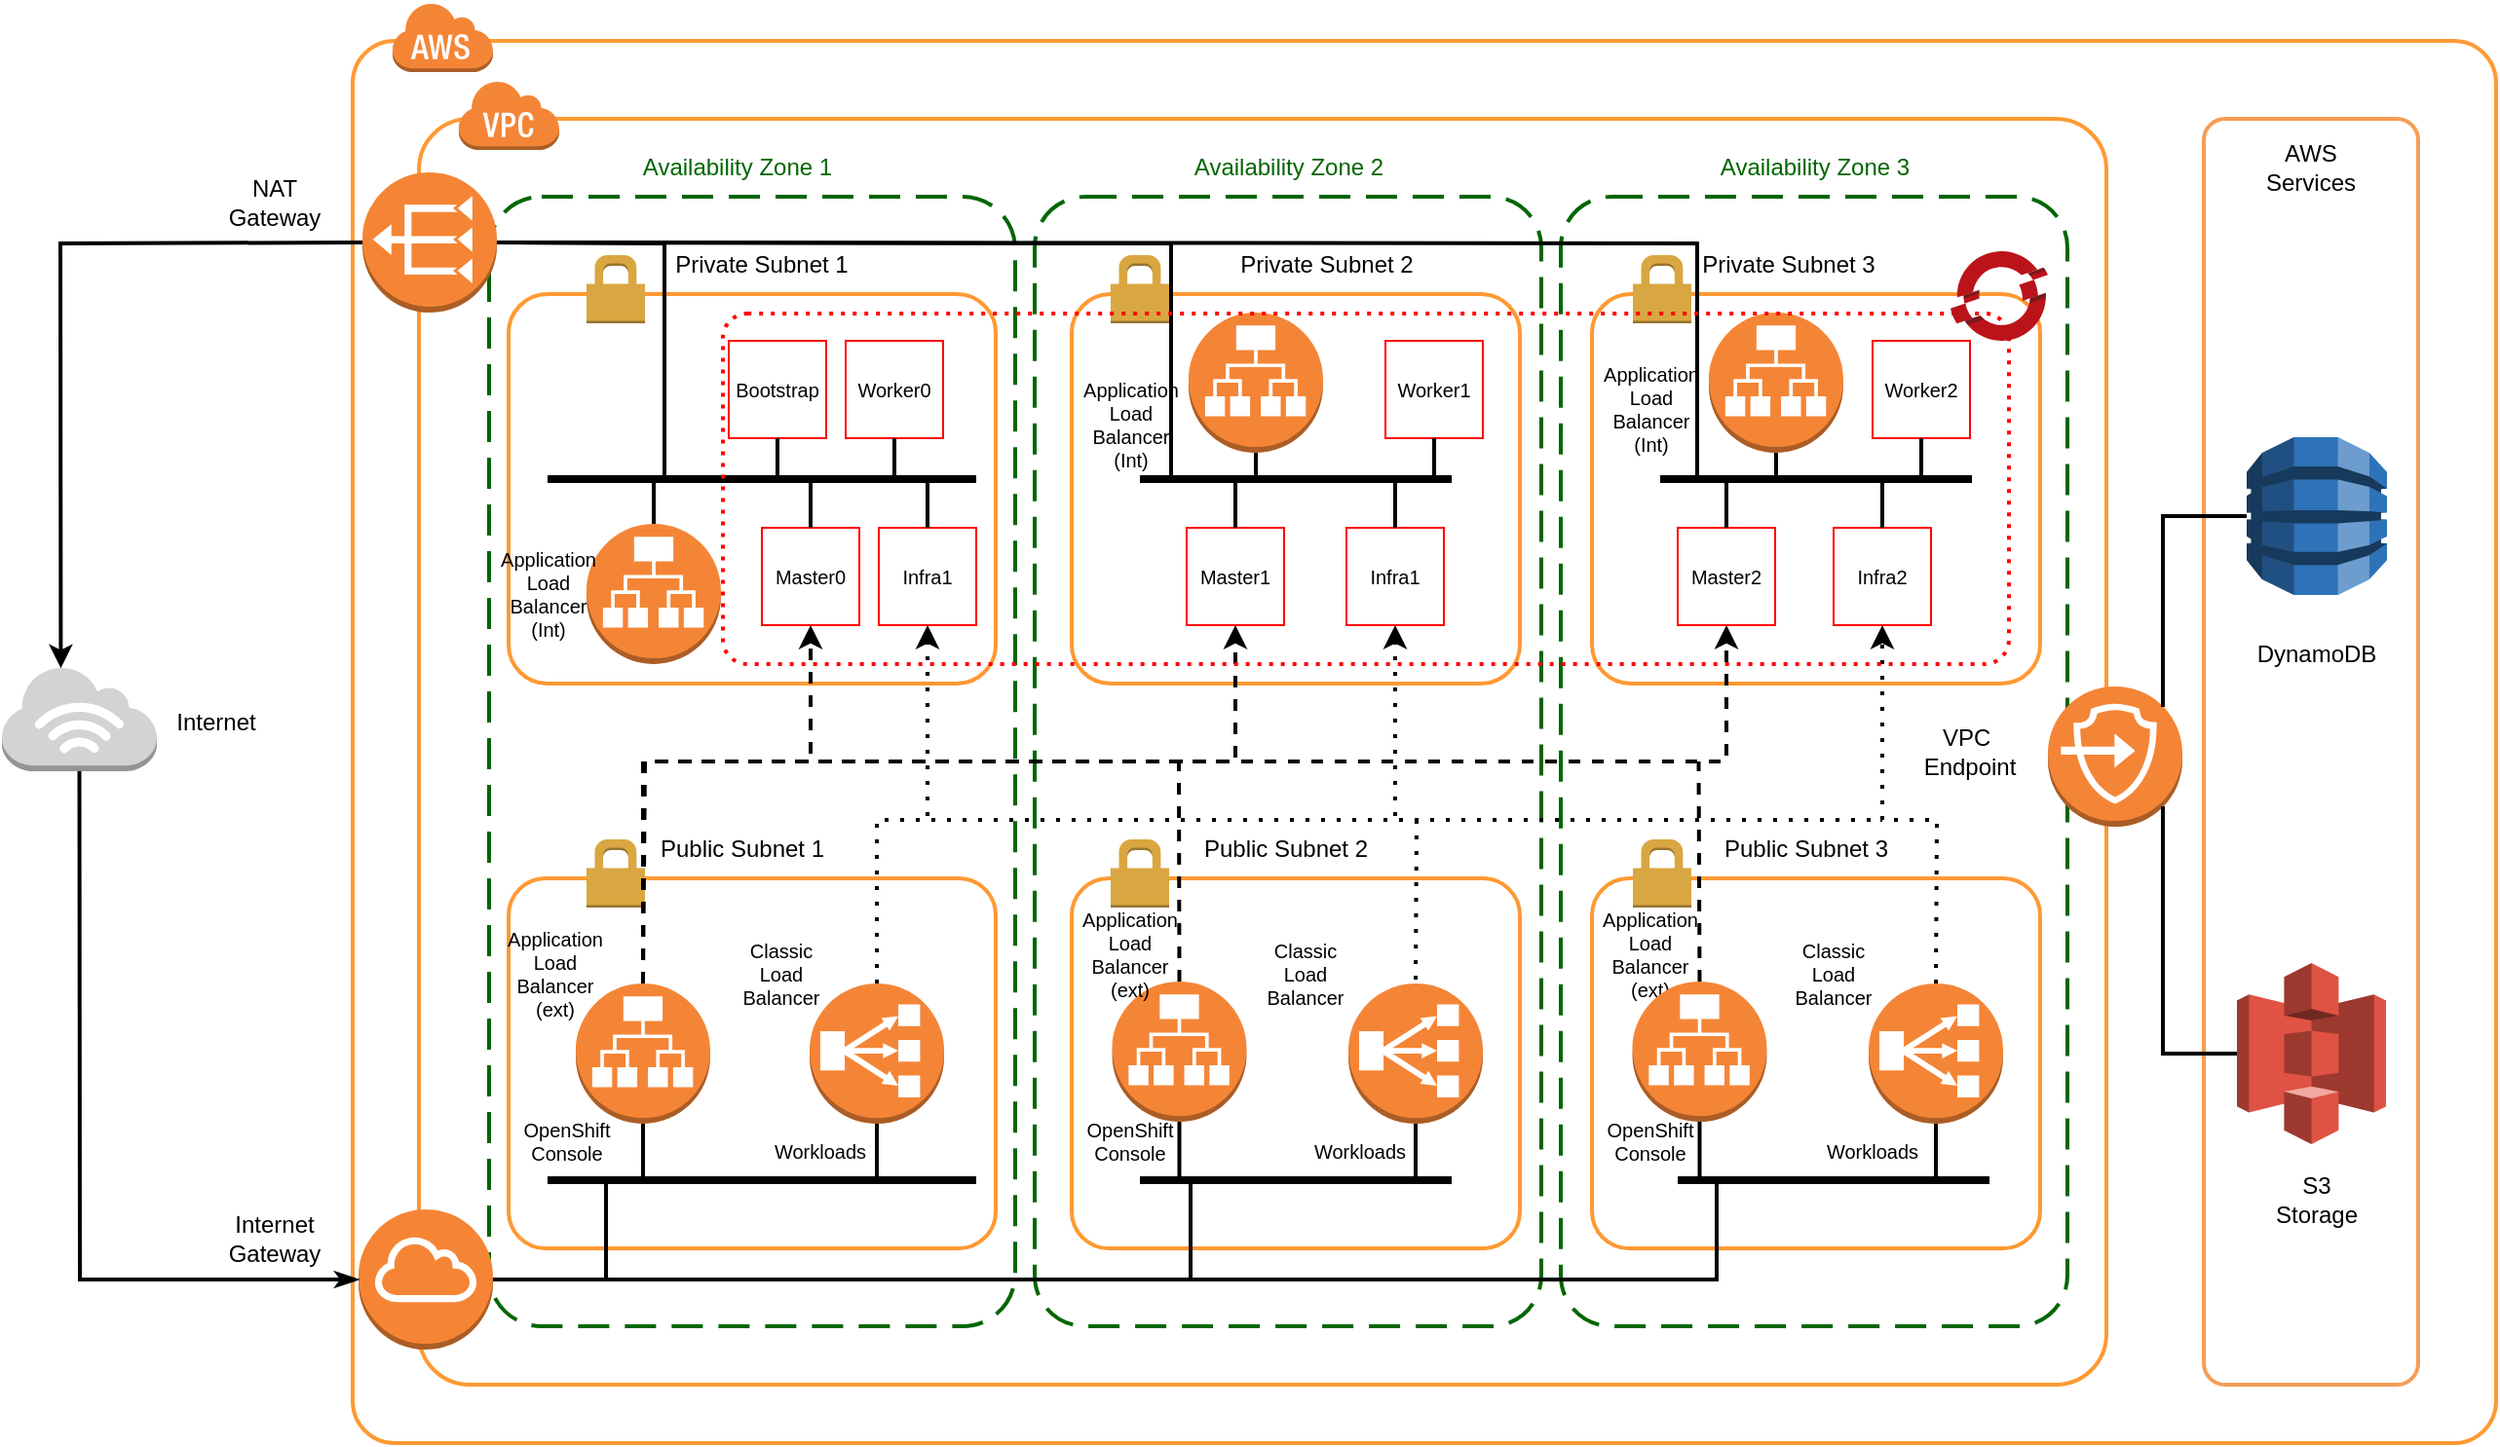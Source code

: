 <mxfile>
    <diagram id="Rc5hr2WGM002AqjLndv9" name="Page-1">
        <mxGraphModel dx="1774" dy="807" grid="1" gridSize="10" guides="1" tooltips="1" connect="1" arrows="1" fold="1" page="1" pageScale="1" pageWidth="827" pageHeight="1169" math="0" shadow="0">
            <root>
                <mxCell id="0"/>
                <object label="Base" id="1">
                    <mxCell style="" parent="0"/>
                </object>
                <mxCell id="4" value="" style="rounded=1;arcSize=3;dashed=0;fillColor=none;gradientColor=none;strokeWidth=2;strokeColor=#FF9933;" parent="1" vertex="1">
                    <mxGeometry x="280" y="210" width="1100" height="720" as="geometry"/>
                </mxCell>
                <mxCell id="5" value="" style="dashed=0;html=1;shape=mxgraph.aws3.cloud;fillColor=#F58536;gradientColor=none;dashed=0;" parent="1" vertex="1">
                    <mxGeometry x="300" y="190" width="52" height="36" as="geometry"/>
                </mxCell>
                <mxCell id="8" value="" style="outlineConnect=0;dashed=0;verticalLabelPosition=bottom;verticalAlign=top;align=center;html=1;shape=mxgraph.aws3.internet_3;fillColor=#D2D3D3;gradientColor=none;" parent="1" vertex="1">
                    <mxGeometry x="100" y="531" width="79.5" height="54" as="geometry"/>
                </mxCell>
                <mxCell id="41" value="" style="rounded=1;arcSize=10;strokeColor=#F59D56;fillColor=none;gradientColor=none;strokeWidth=2;" parent="1" vertex="1">
                    <mxGeometry x="1230" y="250" width="110" height="650" as="geometry"/>
                </mxCell>
                <mxCell id="173" value="AWS&lt;br&gt;Services" style="text;html=1;strokeColor=none;fillColor=none;align=center;verticalAlign=middle;whiteSpace=wrap;rounded=0;dashed=1;dashPattern=1 2;fontSize=12;fontColor=#000000;" vertex="1" parent="1">
                    <mxGeometry x="1255" y="260" width="60" height="30" as="geometry"/>
                </mxCell>
                <mxCell id="174" value="Internet" style="text;html=1;strokeColor=none;fillColor=none;align=center;verticalAlign=middle;whiteSpace=wrap;rounded=0;dashed=1;dashPattern=1 2;fontSize=12;fontColor=#000000;" vertex="1" parent="1">
                    <mxGeometry x="180" y="545" width="60" height="30" as="geometry"/>
                </mxCell>
                <object label="VPC" id="9">
                    <mxCell style="" parent="0"/>
                </object>
                <mxCell id="14" value="" style="rounded=1;arcSize=4;dashed=0;fillColor=none;gradientColor=none;strokeWidth=2;strokeColor=#FF9933;" parent="9" vertex="1">
                    <mxGeometry x="314" y="250" width="866" height="650" as="geometry"/>
                </mxCell>
                <mxCell id="15" value="" style="dashed=0;html=1;shape=mxgraph.aws3.virtual_private_cloud;fillColor=#F58536;gradientColor=none;dashed=0;" parent="9" vertex="1">
                    <mxGeometry x="334" y="230" width="52" height="36" as="geometry"/>
                </mxCell>
                <mxCell id="86" value="AZ" style="" parent="0"/>
                <mxCell id="156" value="" style="rounded=1;arcSize=10;dashed=1;strokeColor=#006600;fillColor=none;gradientColor=none;dashPattern=8 4;strokeWidth=2;" vertex="1" parent="86">
                    <mxGeometry x="350" y="290" width="270" height="580" as="geometry"/>
                </mxCell>
                <mxCell id="157" value="" style="rounded=1;arcSize=10;dashed=1;strokeColor=#006600;fillColor=none;gradientColor=none;dashPattern=8 4;strokeWidth=2;" vertex="1" parent="86">
                    <mxGeometry x="630" y="290" width="260" height="580" as="geometry"/>
                </mxCell>
                <mxCell id="158" value="" style="rounded=1;arcSize=10;dashed=1;strokeColor=#006600;fillColor=none;gradientColor=none;dashPattern=8 4;strokeWidth=2;" vertex="1" parent="86">
                    <mxGeometry x="900" y="290" width="260" height="580" as="geometry"/>
                </mxCell>
                <mxCell id="159" value="Availability Zone 1" style="text;html=1;strokeColor=none;fillColor=none;align=center;verticalAlign=middle;whiteSpace=wrap;rounded=0;dashed=1;dashPattern=1 2;fontColor=#006600;" vertex="1" parent="86">
                    <mxGeometry x="420" y="260" width="115" height="30" as="geometry"/>
                </mxCell>
                <mxCell id="160" value="Availability Zone 2" style="text;html=1;strokeColor=none;fillColor=none;align=center;verticalAlign=middle;whiteSpace=wrap;rounded=0;dashed=1;dashPattern=1 2;fontColor=#006600;" vertex="1" parent="86">
                    <mxGeometry x="702.5" y="260" width="115" height="30" as="geometry"/>
                </mxCell>
                <mxCell id="161" value="Availability Zone 3" style="text;html=1;strokeColor=none;fillColor=none;align=center;verticalAlign=middle;whiteSpace=wrap;rounded=0;dashed=1;dashPattern=1 2;fontColor=#006600;" vertex="1" parent="86">
                    <mxGeometry x="972.5" y="260" width="115" height="30" as="geometry"/>
                </mxCell>
                <object label="Networking" id="16">
                    <mxCell style="" parent="0"/>
                </object>
                <mxCell id="104" value="" style="rounded=1;arcSize=10;dashed=0;fillColor=none;gradientColor=none;strokeWidth=2;strokeColor=#FF9933;" vertex="1" parent="16">
                    <mxGeometry x="649" y="640" width="230" height="190" as="geometry"/>
                </mxCell>
                <mxCell id="105" value="" style="rounded=1;arcSize=10;dashed=0;fillColor=none;gradientColor=none;strokeWidth=2;strokeColor=#FF9933;" vertex="1" parent="16">
                    <mxGeometry x="916" y="640" width="230" height="190" as="geometry"/>
                </mxCell>
                <mxCell id="92" value="" style="rounded=1;arcSize=10;dashed=0;fillColor=none;gradientColor=none;strokeWidth=2;strokeColor=#FF9933;" vertex="1" parent="16">
                    <mxGeometry x="916" y="340" width="230" height="200" as="geometry"/>
                </mxCell>
                <mxCell id="89" value="" style="rounded=1;arcSize=10;dashed=0;fillColor=none;gradientColor=none;strokeWidth=2;strokeColor=#FF9933;" vertex="1" parent="16">
                    <mxGeometry x="649" y="340" width="230" height="200" as="geometry"/>
                </mxCell>
                <mxCell id="17" value="" style="rounded=1;arcSize=10;dashed=0;fillColor=none;gradientColor=none;strokeWidth=2;strokeColor=#FF9933;" parent="16" vertex="1">
                    <mxGeometry x="360" y="340" width="250" height="200" as="geometry"/>
                </mxCell>
                <mxCell id="18" value="" style="dashed=0;html=1;shape=mxgraph.aws3.permissions;fillColor=#D9A741;gradientColor=none;dashed=0;" parent="16" vertex="1">
                    <mxGeometry x="400" y="320" width="30" height="35" as="geometry"/>
                </mxCell>
                <mxCell id="19" value="" style="rounded=1;arcSize=10;dashed=0;fillColor=none;gradientColor=none;strokeWidth=2;strokeColor=#FF9933;" parent="16" vertex="1">
                    <mxGeometry x="360" y="640" width="250" height="190" as="geometry"/>
                </mxCell>
                <mxCell id="20" value="" style="dashed=0;html=1;shape=mxgraph.aws3.permissions;fillColor=#D9A741;gradientColor=none;dashed=0;" parent="16" vertex="1">
                    <mxGeometry x="400" y="620" width="30" height="35" as="geometry"/>
                </mxCell>
                <mxCell id="21" value="Private Subnet 1" style="text;html=1;strokeColor=none;fillColor=none;align=center;verticalAlign=middle;whiteSpace=wrap;rounded=0;" parent="16" vertex="1">
                    <mxGeometry x="440" y="310" width="100" height="30" as="geometry"/>
                </mxCell>
                <mxCell id="22" value="Public Subnet 1" style="text;html=1;strokeColor=none;fillColor=none;align=center;verticalAlign=middle;whiteSpace=wrap;rounded=0;" parent="16" vertex="1">
                    <mxGeometry x="430" y="610" width="100" height="30" as="geometry"/>
                </mxCell>
                <mxCell id="23" value="" style="outlineConnect=0;dashed=0;verticalLabelPosition=bottom;verticalAlign=top;align=center;html=1;shape=mxgraph.aws3.vpc_nat_gateway;fillColor=#F58534;gradientColor=none;flipV=0;flipH=1;" parent="16" vertex="1">
                    <mxGeometry x="285" y="277.5" width="69" height="72" as="geometry"/>
                </mxCell>
                <mxCell id="24" value="" style="outlineConnect=0;dashed=0;verticalLabelPosition=bottom;verticalAlign=top;align=center;html=1;shape=mxgraph.aws3.internet_gateway;fillColor=#F58534;gradientColor=none;" parent="16" vertex="1">
                    <mxGeometry x="283" y="810" width="69" height="72" as="geometry"/>
                </mxCell>
                <mxCell id="25" value="NAT Gateway" style="text;html=1;strokeColor=none;fillColor=none;align=center;verticalAlign=middle;whiteSpace=wrap;rounded=0;" parent="16" vertex="1">
                    <mxGeometry x="210" y="277.5" width="60" height="30" as="geometry"/>
                </mxCell>
                <mxCell id="27" value="" style="line;strokeWidth=4;html=1;perimeter=backbonePerimeter;points=[];outlineConnect=0;" parent="16" vertex="1">
                    <mxGeometry x="380" y="430" width="220" height="10" as="geometry"/>
                </mxCell>
                <mxCell id="28" value="" style="line;strokeWidth=4;html=1;perimeter=backbonePerimeter;points=[];outlineConnect=0;" parent="16" vertex="1">
                    <mxGeometry x="380" y="790" width="220" height="10" as="geometry"/>
                </mxCell>
                <mxCell id="29" value="" style="endArrow=none;html=1;entryX=1;entryY=0.5;entryDx=0;entryDy=0;entryPerimeter=0;exitX=0.38;exitY=0.02;exitDx=0;exitDy=0;exitPerimeter=0;rounded=0;startArrow=classic;startFill=1;strokeWidth=2;" parent="16" source="8" target="23" edge="1">
                    <mxGeometry width="50" height="50" relative="1" as="geometry">
                        <mxPoint x="60" y="460" as="sourcePoint"/>
                        <mxPoint x="110" y="410" as="targetPoint"/>
                        <Array as="points">
                            <mxPoint x="130" y="314"/>
                        </Array>
                    </mxGeometry>
                </mxCell>
                <mxCell id="30" value="" style="endArrow=classicThin;html=1;rounded=0;entryX=0;entryY=0.5;entryDx=0;entryDy=0;entryPerimeter=0;exitX=0.5;exitY=1;exitDx=0;exitDy=0;exitPerimeter=0;endFill=1;strokeWidth=2;" parent="16" source="8" target="24" edge="1">
                    <mxGeometry width="50" height="50" relative="1" as="geometry">
                        <mxPoint x="160" y="740" as="sourcePoint"/>
                        <mxPoint x="210" y="690" as="targetPoint"/>
                        <Array as="points">
                            <mxPoint x="140" y="846"/>
                        </Array>
                    </mxGeometry>
                </mxCell>
                <mxCell id="32" value="" style="outlineConnect=0;dashed=0;verticalLabelPosition=bottom;verticalAlign=top;align=center;html=1;shape=mxgraph.aws3.endpoints;fillColor=#F58536;gradientColor=none;" parent="16" vertex="1">
                    <mxGeometry x="1150" y="541.5" width="69" height="72" as="geometry"/>
                </mxCell>
                <mxCell id="33" value="" style="outlineConnect=0;dashed=0;verticalLabelPosition=bottom;verticalAlign=top;align=center;html=1;shape=mxgraph.aws3.classic_load_balancer;fillColor=#F58536;gradientColor=none;" parent="16" vertex="1">
                    <mxGeometry x="791" y="694" width="69" height="72" as="geometry"/>
                </mxCell>
                <mxCell id="34" value="" style="outlineConnect=0;dashed=0;verticalLabelPosition=bottom;verticalAlign=top;align=center;html=1;shape=mxgraph.aws3.application_load_balancer;fillColor=#F58536;gradientColor=none;" parent="16" vertex="1">
                    <mxGeometry x="394.5" y="694" width="69" height="72" as="geometry"/>
                </mxCell>
                <mxCell id="35" value="" style="outlineConnect=0;dashed=0;verticalLabelPosition=bottom;verticalAlign=top;align=center;html=1;shape=mxgraph.aws3.application_load_balancer;fillColor=#F58536;gradientColor=none;" parent="16" vertex="1">
                    <mxGeometry x="400" y="458" width="69" height="72" as="geometry"/>
                </mxCell>
                <mxCell id="39" value="VPC&amp;nbsp;&lt;br&gt;Endpoint" style="text;html=1;strokeColor=none;fillColor=none;align=center;verticalAlign=middle;whiteSpace=wrap;rounded=0;" parent="16" vertex="1">
                    <mxGeometry x="1080" y="560" width="60" height="30" as="geometry"/>
                </mxCell>
                <mxCell id="45" value="" style="outlineConnect=0;dashed=0;verticalLabelPosition=bottom;verticalAlign=top;align=center;html=1;shape=mxgraph.aws3.s3;fillColor=#E05243;gradientColor=none;strokeColor=#FF9933;" parent="16" vertex="1">
                    <mxGeometry x="1247" y="683.5" width="76.5" height="93" as="geometry"/>
                </mxCell>
                <mxCell id="46" value="S3 Storage" style="text;html=1;strokeColor=none;fillColor=none;align=center;verticalAlign=middle;whiteSpace=wrap;rounded=0;" parent="16" vertex="1">
                    <mxGeometry x="1258" y="790" width="60" height="30" as="geometry"/>
                </mxCell>
                <mxCell id="48" value="" style="outlineConnect=0;dashed=0;verticalLabelPosition=bottom;verticalAlign=top;align=center;html=1;shape=mxgraph.aws3.dynamo_db;fillColor=#2E73B8;gradientColor=none;strokeColor=#FF9933;" parent="16" vertex="1">
                    <mxGeometry x="1252" y="413.5" width="72" height="81" as="geometry"/>
                </mxCell>
                <mxCell id="49" value="DynamoDB" style="text;html=1;strokeColor=none;fillColor=none;align=center;verticalAlign=middle;whiteSpace=wrap;rounded=0;" parent="16" vertex="1">
                    <mxGeometry x="1258" y="510" width="60" height="30" as="geometry"/>
                </mxCell>
                <mxCell id="50" value="" style="endArrow=none;html=1;rounded=0;strokeWidth=2;entryX=0;entryY=0.5;entryDx=0;entryDy=0;entryPerimeter=0;exitX=0.855;exitY=0.145;exitDx=0;exitDy=0;exitPerimeter=0;" parent="16" source="32" target="48" edge="1">
                    <mxGeometry width="50" height="50" relative="1" as="geometry">
                        <mxPoint x="1150" y="580" as="sourcePoint"/>
                        <mxPoint x="1200" y="530" as="targetPoint"/>
                        <Array as="points">
                            <mxPoint x="1209" y="454"/>
                        </Array>
                    </mxGeometry>
                </mxCell>
                <mxCell id="51" value="" style="endArrow=none;html=1;rounded=0;strokeWidth=2;entryX=0.855;entryY=0.855;entryDx=0;entryDy=0;entryPerimeter=0;exitX=0;exitY=0.5;exitDx=0;exitDy=0;exitPerimeter=0;" parent="16" source="45" target="32" edge="1">
                    <mxGeometry width="50" height="50" relative="1" as="geometry">
                        <mxPoint x="1130" y="710" as="sourcePoint"/>
                        <mxPoint x="1180" y="660" as="targetPoint"/>
                        <Array as="points">
                            <mxPoint x="1209" y="730"/>
                        </Array>
                    </mxGeometry>
                </mxCell>
                <mxCell id="64" value="" style="endArrow=none;html=1;rounded=0;fontSize=10;strokeWidth=2;entryX=0.5;entryY=0;entryDx=0;entryDy=0;entryPerimeter=0;" parent="16" source="27" target="35" edge="1">
                    <mxGeometry width="50" height="50" relative="1" as="geometry">
                        <mxPoint x="540" y="520" as="sourcePoint"/>
                        <mxPoint x="590" y="470" as="targetPoint"/>
                    </mxGeometry>
                </mxCell>
                <mxCell id="66" value="" style="endArrow=none;html=1;rounded=0;fontSize=10;strokeWidth=2;entryX=0.5;entryY=1;entryDx=0;entryDy=0;entryPerimeter=0;" parent="16" source="28" target="34" edge="1">
                    <mxGeometry width="50" height="50" relative="1" as="geometry">
                        <mxPoint x="600" y="870" as="sourcePoint"/>
                        <mxPoint x="650" y="820" as="targetPoint"/>
                    </mxGeometry>
                </mxCell>
                <mxCell id="67" value="Classic&lt;br&gt;Load&lt;br&gt;Balancer" style="text;html=1;strokeColor=none;fillColor=none;align=center;verticalAlign=middle;whiteSpace=wrap;rounded=0;fontSize=10;" parent="16" vertex="1">
                    <mxGeometry x="738.75" y="674" width="60" height="30" as="geometry"/>
                </mxCell>
                <mxCell id="68" value="Application&lt;br&gt;Load&lt;br&gt;Balancer&lt;br&gt;(Int)" style="text;html=1;strokeColor=none;fillColor=none;align=center;verticalAlign=middle;whiteSpace=wrap;rounded=0;fontSize=10;" parent="16" vertex="1">
                    <mxGeometry x="370" y="479" width="21" height="30" as="geometry"/>
                </mxCell>
                <mxCell id="69" value="Application&lt;br&gt;Load&lt;br&gt;Balancer&lt;br&gt;(ext)" style="text;html=1;strokeColor=none;fillColor=none;align=center;verticalAlign=middle;whiteSpace=wrap;rounded=0;fontSize=10;" parent="16" vertex="1">
                    <mxGeometry x="354" y="674" width="60" height="30" as="geometry"/>
                </mxCell>
                <mxCell id="70" value="Internet&lt;br style=&quot;font-size: 12px;&quot;&gt;Gateway" style="text;html=1;strokeColor=none;fillColor=none;align=center;verticalAlign=middle;whiteSpace=wrap;rounded=0;fontSize=12;" parent="16" vertex="1">
                    <mxGeometry x="210" y="810" width="60" height="30" as="geometry"/>
                </mxCell>
                <mxCell id="73" value="OpenShift&lt;br&gt;Console" style="text;html=1;strokeColor=none;fillColor=none;align=center;verticalAlign=middle;whiteSpace=wrap;rounded=0;fontSize=10;" parent="16" vertex="1">
                    <mxGeometry x="360" y="760" width="60" height="30" as="geometry"/>
                </mxCell>
                <mxCell id="74" value="Workloads" style="text;html=1;strokeColor=none;fillColor=none;align=center;verticalAlign=middle;whiteSpace=wrap;rounded=0;fontSize=10;" parent="16" vertex="1">
                    <mxGeometry x="767" y="765" width="60" height="30" as="geometry"/>
                </mxCell>
                <mxCell id="87" value="" style="dashed=0;html=1;shape=mxgraph.aws3.permissions;fillColor=#D9A741;gradientColor=none;dashed=0;" vertex="1" parent="16">
                    <mxGeometry x="669" y="320" width="30" height="35" as="geometry"/>
                </mxCell>
                <mxCell id="88" value="Private Subnet 2" style="text;html=1;strokeColor=none;fillColor=none;align=center;verticalAlign=middle;whiteSpace=wrap;rounded=0;" vertex="1" parent="16">
                    <mxGeometry x="730" y="310" width="100" height="30" as="geometry"/>
                </mxCell>
                <mxCell id="90" value="" style="dashed=0;html=1;shape=mxgraph.aws3.permissions;fillColor=#D9A741;gradientColor=none;dashed=0;" vertex="1" parent="16">
                    <mxGeometry x="937" y="320" width="30" height="35" as="geometry"/>
                </mxCell>
                <mxCell id="91" value="Private Subnet 3" style="text;html=1;strokeColor=none;fillColor=none;align=center;verticalAlign=middle;whiteSpace=wrap;rounded=0;" vertex="1" parent="16">
                    <mxGeometry x="967" y="310" width="100" height="30" as="geometry"/>
                </mxCell>
                <mxCell id="102" value="" style="dashed=0;html=1;shape=mxgraph.aws3.permissions;fillColor=#D9A741;gradientColor=none;dashed=0;" vertex="1" parent="16">
                    <mxGeometry x="669" y="620" width="30" height="35" as="geometry"/>
                </mxCell>
                <mxCell id="103" value="Public Subnet 2" style="text;html=1;strokeColor=none;fillColor=none;align=center;verticalAlign=middle;whiteSpace=wrap;rounded=0;" vertex="1" parent="16">
                    <mxGeometry x="709" y="610" width="100" height="30" as="geometry"/>
                </mxCell>
                <mxCell id="106" value="" style="dashed=0;html=1;shape=mxgraph.aws3.permissions;fillColor=#D9A741;gradientColor=none;dashed=0;" vertex="1" parent="16">
                    <mxGeometry x="937" y="620" width="30" height="35" as="geometry"/>
                </mxCell>
                <mxCell id="107" value="Public Subnet 3" style="text;html=1;strokeColor=none;fillColor=none;align=center;verticalAlign=middle;whiteSpace=wrap;rounded=0;" vertex="1" parent="16">
                    <mxGeometry x="976" y="610" width="100" height="30" as="geometry"/>
                </mxCell>
                <mxCell id="108" value="" style="line;strokeWidth=4;html=1;perimeter=backbonePerimeter;points=[];outlineConnect=0;" vertex="1" parent="16">
                    <mxGeometry x="684" y="790" width="160" height="10" as="geometry"/>
                </mxCell>
                <mxCell id="109" value="" style="line;strokeWidth=4;html=1;perimeter=backbonePerimeter;points=[];outlineConnect=0;" vertex="1" parent="16">
                    <mxGeometry x="960" y="790" width="160" height="10" as="geometry"/>
                </mxCell>
                <mxCell id="110" value="" style="line;strokeWidth=4;html=1;perimeter=backbonePerimeter;points=[];outlineConnect=0;" vertex="1" parent="16">
                    <mxGeometry x="684" y="430" width="160" height="10" as="geometry"/>
                </mxCell>
                <mxCell id="111" value="" style="line;strokeWidth=4;html=1;perimeter=backbonePerimeter;points=[];outlineConnect=0;" vertex="1" parent="16">
                    <mxGeometry x="951" y="430" width="160" height="10" as="geometry"/>
                </mxCell>
                <mxCell id="124" value="" style="endArrow=none;html=1;strokeWidth=2;entryX=0.5;entryY=1;entryDx=0;entryDy=0;entryPerimeter=0;" edge="1" parent="16" source="108" target="33">
                    <mxGeometry width="50" height="50" relative="1" as="geometry">
                        <mxPoint x="650" y="890" as="sourcePoint"/>
                        <mxPoint x="700" y="840" as="targetPoint"/>
                    </mxGeometry>
                </mxCell>
                <mxCell id="125" value="" style="endArrow=none;html=1;strokeWidth=2;exitX=1;exitY=0.5;exitDx=0;exitDy=0;exitPerimeter=0;rounded=0;" edge="1" parent="16" source="24" target="28">
                    <mxGeometry width="50" height="50" relative="1" as="geometry">
                        <mxPoint x="380" y="900" as="sourcePoint"/>
                        <mxPoint x="430" y="850" as="targetPoint"/>
                        <Array as="points">
                            <mxPoint x="410" y="846"/>
                        </Array>
                    </mxGeometry>
                </mxCell>
                <mxCell id="126" value="" style="endArrow=none;html=1;rounded=0;strokeWidth=2;exitX=1;exitY=0.5;exitDx=0;exitDy=0;exitPerimeter=0;" edge="1" parent="16" source="24" target="108">
                    <mxGeometry width="50" height="50" relative="1" as="geometry">
                        <mxPoint x="470" y="910" as="sourcePoint"/>
                        <mxPoint x="520" y="860" as="targetPoint"/>
                        <Array as="points">
                            <mxPoint x="710" y="846"/>
                        </Array>
                    </mxGeometry>
                </mxCell>
                <mxCell id="127" value="" style="endArrow=none;html=1;rounded=0;strokeWidth=2;" edge="1" parent="16" source="24" target="109">
                    <mxGeometry width="50" height="50" relative="1" as="geometry">
                        <mxPoint x="810" y="890" as="sourcePoint"/>
                        <mxPoint x="860" y="840" as="targetPoint"/>
                        <Array as="points">
                            <mxPoint x="980" y="846"/>
                        </Array>
                    </mxGeometry>
                </mxCell>
                <mxCell id="128" value="" style="endArrow=none;html=1;rounded=0;strokeWidth=2;exitX=0;exitY=0.5;exitDx=0;exitDy=0;exitPerimeter=0;" edge="1" parent="16" source="23" target="27">
                    <mxGeometry width="50" height="50" relative="1" as="geometry">
                        <mxPoint x="450" y="210" as="sourcePoint"/>
                        <mxPoint x="500" y="160" as="targetPoint"/>
                        <Array as="points">
                            <mxPoint x="440" y="314"/>
                        </Array>
                    </mxGeometry>
                </mxCell>
                <mxCell id="129" value="" style="outlineConnect=0;dashed=0;verticalLabelPosition=bottom;verticalAlign=top;align=center;html=1;shape=mxgraph.aws3.classic_load_balancer;fillColor=#F58536;gradientColor=none;" vertex="1" parent="16">
                    <mxGeometry x="514.5" y="694" width="69" height="72" as="geometry"/>
                </mxCell>
                <mxCell id="130" value="Classic&lt;br&gt;Load&lt;br&gt;Balancer" style="text;html=1;strokeColor=none;fillColor=none;align=center;verticalAlign=middle;whiteSpace=wrap;rounded=0;fontSize=10;" vertex="1" parent="16">
                    <mxGeometry x="470" y="674" width="60" height="30" as="geometry"/>
                </mxCell>
                <mxCell id="131" value="" style="outlineConnect=0;dashed=0;verticalLabelPosition=bottom;verticalAlign=top;align=center;html=1;shape=mxgraph.aws3.application_load_balancer;fillColor=#F58536;gradientColor=none;" vertex="1" parent="16">
                    <mxGeometry x="669.75" y="693" width="69" height="72" as="geometry"/>
                </mxCell>
                <mxCell id="132" value="Application&lt;br&gt;Load&lt;br&gt;Balancer&lt;br&gt;(ext)" style="text;html=1;strokeColor=none;fillColor=none;align=center;verticalAlign=middle;whiteSpace=wrap;rounded=0;fontSize=10;" vertex="1" parent="16">
                    <mxGeometry x="649" y="664" width="60" height="30" as="geometry"/>
                </mxCell>
                <mxCell id="133" value="Application&lt;br&gt;Load&lt;br&gt;Balancer&lt;br&gt;(ext)" style="text;html=1;strokeColor=none;fillColor=none;align=center;verticalAlign=middle;whiteSpace=wrap;rounded=0;fontSize=10;" vertex="1" parent="16">
                    <mxGeometry x="916" y="664" width="60" height="30" as="geometry"/>
                </mxCell>
                <mxCell id="134" value="" style="outlineConnect=0;dashed=0;verticalLabelPosition=bottom;verticalAlign=top;align=center;html=1;shape=mxgraph.aws3.application_load_balancer;fillColor=#F58536;gradientColor=none;" vertex="1" parent="16">
                    <mxGeometry x="936.75" y="693" width="69" height="72" as="geometry"/>
                </mxCell>
                <mxCell id="135" value="Classic&lt;br&gt;Load&lt;br&gt;Balancer" style="text;html=1;strokeColor=none;fillColor=none;align=center;verticalAlign=middle;whiteSpace=wrap;rounded=0;fontSize=10;" vertex="1" parent="16">
                    <mxGeometry x="1010" y="674" width="60" height="30" as="geometry"/>
                </mxCell>
                <mxCell id="136" value="" style="outlineConnect=0;dashed=0;verticalLabelPosition=bottom;verticalAlign=top;align=center;html=1;shape=mxgraph.aws3.classic_load_balancer;fillColor=#F58536;gradientColor=none;" vertex="1" parent="16">
                    <mxGeometry x="1058" y="694" width="69" height="72" as="geometry"/>
                </mxCell>
                <mxCell id="137" value="" style="endArrow=classic;dashed=1;html=1;rounded=0;strokeWidth=2;entryX=0.5;entryY=1;entryDx=0;entryDy=0;exitX=0.5;exitY=0;exitDx=0;exitDy=0;exitPerimeter=0;endFill=1;" edge="1" parent="16" source="34" target="95">
                    <mxGeometry width="50" height="50" relative="1" as="geometry">
                        <mxPoint x="350" y="620" as="sourcePoint"/>
                        <mxPoint x="400" y="570" as="targetPoint"/>
                        <Array as="points">
                            <mxPoint x="429" y="580"/>
                            <mxPoint x="515" y="580"/>
                        </Array>
                    </mxGeometry>
                </mxCell>
                <mxCell id="138" value="" style="endArrow=classic;dashed=1;html=1;rounded=0;strokeWidth=2;entryX=0.5;entryY=1;entryDx=0;entryDy=0;exitX=0.5;exitY=0;exitDx=0;exitDy=0;exitPerimeter=0;endFill=1;" edge="1" parent="16" source="34" target="96">
                    <mxGeometry width="50" height="50" relative="1" as="geometry">
                        <mxPoint x="230" y="620" as="sourcePoint"/>
                        <mxPoint x="280" y="570" as="targetPoint"/>
                        <Array as="points">
                            <mxPoint x="429" y="580"/>
                            <mxPoint x="733" y="580"/>
                        </Array>
                    </mxGeometry>
                </mxCell>
                <mxCell id="139" value="" style="endArrow=classic;dashed=1;html=1;rounded=0;strokeWidth=2;entryX=0.5;entryY=1;entryDx=0;entryDy=0;exitX=0.5;exitY=0;exitDx=0;exitDy=0;exitPerimeter=0;endFill=1;" edge="1" parent="16" source="34" target="100">
                    <mxGeometry width="50" height="50" relative="1" as="geometry">
                        <mxPoint x="439" y="704" as="sourcePoint"/>
                        <mxPoint x="743" y="520" as="targetPoint"/>
                        <Array as="points">
                            <mxPoint x="430" y="580"/>
                            <mxPoint x="985" y="580"/>
                        </Array>
                    </mxGeometry>
                </mxCell>
                <mxCell id="141" value="" style="endArrow=none;dashed=1;html=1;rounded=0;strokeWidth=2;exitX=0.5;exitY=0;exitDx=0;exitDy=0;exitPerimeter=0;" edge="1" parent="16" source="131">
                    <mxGeometry width="50" height="50" relative="1" as="geometry">
                        <mxPoint x="210" y="670" as="sourcePoint"/>
                        <mxPoint x="704" y="580" as="targetPoint"/>
                    </mxGeometry>
                </mxCell>
                <mxCell id="142" value="" style="endArrow=none;dashed=1;html=1;rounded=0;strokeWidth=2;exitX=0.5;exitY=0;exitDx=0;exitDy=0;exitPerimeter=0;" edge="1" parent="16" source="134">
                    <mxGeometry width="50" height="50" relative="1" as="geometry">
                        <mxPoint x="971" y="693" as="sourcePoint"/>
                        <mxPoint x="970.75" y="580" as="targetPoint"/>
                    </mxGeometry>
                </mxCell>
                <mxCell id="143" value="" style="endArrow=classic;dashed=1;html=1;dashPattern=1 3;strokeWidth=2;rounded=0;entryX=0.5;entryY=1;entryDx=0;entryDy=0;exitX=0.5;exitY=0;exitDx=0;exitDy=0;exitPerimeter=0;endFill=1;" edge="1" parent="16" source="129" target="113">
                    <mxGeometry width="50" height="50" relative="1" as="geometry">
                        <mxPoint x="260" y="630" as="sourcePoint"/>
                        <mxPoint x="310" y="580" as="targetPoint"/>
                        <Array as="points">
                            <mxPoint x="549" y="610"/>
                            <mxPoint x="575" y="610"/>
                        </Array>
                    </mxGeometry>
                </mxCell>
                <mxCell id="144" value="" style="endArrow=classic;dashed=1;html=1;dashPattern=1 3;strokeWidth=2;rounded=0;entryX=0.5;entryY=1;entryDx=0;entryDy=0;exitX=0.5;exitY=0;exitDx=0;exitDy=0;exitPerimeter=0;endFill=1;" edge="1" parent="16" source="129" target="98">
                    <mxGeometry width="50" height="50" relative="1" as="geometry">
                        <mxPoint x="210" y="660" as="sourcePoint"/>
                        <mxPoint x="260" y="610" as="targetPoint"/>
                        <Array as="points">
                            <mxPoint x="549" y="610"/>
                            <mxPoint x="815" y="610"/>
                        </Array>
                    </mxGeometry>
                </mxCell>
                <mxCell id="145" value="" style="endArrow=none;dashed=1;html=1;dashPattern=1 3;strokeWidth=2;rounded=0;entryX=0.5;entryY=1;entryDx=0;entryDy=0;exitX=0.5;exitY=0;exitDx=0;exitDy=0;exitPerimeter=0;" edge="1" parent="16" source="129" target="99">
                    <mxGeometry width="50" height="50" relative="1" as="geometry">
                        <mxPoint x="40" y="770" as="sourcePoint"/>
                        <mxPoint x="90" y="720" as="targetPoint"/>
                        <Array as="points">
                            <mxPoint x="549" y="610"/>
                            <mxPoint x="1065" y="610"/>
                        </Array>
                    </mxGeometry>
                </mxCell>
                <mxCell id="146" value="" style="endArrow=none;dashed=1;html=1;dashPattern=1 3;strokeWidth=2;rounded=0;entryX=0.5;entryY=0;entryDx=0;entryDy=0;entryPerimeter=0;" edge="1" parent="16" target="33">
                    <mxGeometry width="50" height="50" relative="1" as="geometry">
                        <mxPoint x="826" y="610" as="sourcePoint"/>
                        <mxPoint x="230" y="660" as="targetPoint"/>
                    </mxGeometry>
                </mxCell>
                <mxCell id="147" value="" style="endArrow=classic;dashed=1;html=1;dashPattern=1 3;strokeWidth=2;rounded=0;entryX=0.5;entryY=1;entryDx=0;entryDy=0;exitX=0.5;exitY=0;exitDx=0;exitDy=0;exitPerimeter=0;endFill=1;" edge="1" parent="16" source="136" target="99">
                    <mxGeometry width="50" height="50" relative="1" as="geometry">
                        <mxPoint x="1070" y="670" as="sourcePoint"/>
                        <mxPoint x="1120" y="620" as="targetPoint"/>
                        <Array as="points">
                            <mxPoint x="1093" y="610"/>
                            <mxPoint x="1065" y="610"/>
                        </Array>
                    </mxGeometry>
                </mxCell>
                <mxCell id="148" value="" style="endArrow=none;html=1;rounded=0;strokeWidth=2;entryX=0.5;entryY=1;entryDx=0;entryDy=0;entryPerimeter=0;" edge="1" parent="16" source="28" target="129">
                    <mxGeometry width="50" height="50" relative="1" as="geometry">
                        <mxPoint x="220" y="770" as="sourcePoint"/>
                        <mxPoint x="270" y="720" as="targetPoint"/>
                    </mxGeometry>
                </mxCell>
                <mxCell id="149" value="" style="endArrow=none;html=1;rounded=0;strokeWidth=2;entryX=0.5;entryY=1;entryDx=0;entryDy=0;entryPerimeter=0;" edge="1" parent="16" source="108" target="131">
                    <mxGeometry width="50" height="50" relative="1" as="geometry">
                        <mxPoint x="610" y="940" as="sourcePoint"/>
                        <mxPoint x="660" y="890" as="targetPoint"/>
                    </mxGeometry>
                </mxCell>
                <mxCell id="150" value="" style="endArrow=none;html=1;rounded=0;strokeWidth=2;entryX=0.5;entryY=1;entryDx=0;entryDy=0;entryPerimeter=0;" edge="1" parent="16" source="109" target="134">
                    <mxGeometry width="50" height="50" relative="1" as="geometry">
                        <mxPoint x="940" y="830" as="sourcePoint"/>
                        <mxPoint x="990" y="780" as="targetPoint"/>
                    </mxGeometry>
                </mxCell>
                <mxCell id="151" value="" style="endArrow=none;html=1;rounded=0;strokeWidth=2;entryX=0.5;entryY=1;entryDx=0;entryDy=0;entryPerimeter=0;" edge="1" parent="16" source="109" target="136">
                    <mxGeometry width="50" height="50" relative="1" as="geometry">
                        <mxPoint x="1020" y="810" as="sourcePoint"/>
                        <mxPoint x="1070" y="760" as="targetPoint"/>
                    </mxGeometry>
                </mxCell>
                <mxCell id="152" value="OpenShift&lt;br&gt;Console" style="text;html=1;strokeColor=none;fillColor=none;align=center;verticalAlign=middle;whiteSpace=wrap;rounded=0;fontSize=10;" vertex="1" parent="16">
                    <mxGeometry x="649" y="760" width="60" height="30" as="geometry"/>
                </mxCell>
                <mxCell id="153" value="OpenShift&lt;br&gt;Console" style="text;html=1;strokeColor=none;fillColor=none;align=center;verticalAlign=middle;whiteSpace=wrap;rounded=0;fontSize=10;" vertex="1" parent="16">
                    <mxGeometry x="916" y="760" width="60" height="30" as="geometry"/>
                </mxCell>
                <mxCell id="154" value="Workloads" style="text;html=1;strokeColor=none;fillColor=none;align=center;verticalAlign=middle;whiteSpace=wrap;rounded=0;fontSize=10;" vertex="1" parent="16">
                    <mxGeometry x="1030" y="765" width="60" height="30" as="geometry"/>
                </mxCell>
                <mxCell id="155" value="Workloads" style="text;html=1;strokeColor=none;fillColor=none;align=center;verticalAlign=middle;whiteSpace=wrap;rounded=0;fontSize=10;" vertex="1" parent="16">
                    <mxGeometry x="490" y="765" width="60" height="30" as="geometry"/>
                </mxCell>
                <mxCell id="164" value="" style="outlineConnect=0;dashed=0;verticalLabelPosition=bottom;verticalAlign=top;align=center;html=1;shape=mxgraph.aws3.application_load_balancer;fillColor=#F58536;gradientColor=none;" vertex="1" parent="16">
                    <mxGeometry x="709" y="349.5" width="69" height="72" as="geometry"/>
                </mxCell>
                <mxCell id="166" value="" style="outlineConnect=0;dashed=0;verticalLabelPosition=bottom;verticalAlign=top;align=center;html=1;shape=mxgraph.aws3.application_load_balancer;fillColor=#F58536;gradientColor=none;" vertex="1" parent="16">
                    <mxGeometry x="976" y="349.5" width="69" height="72" as="geometry"/>
                </mxCell>
                <mxCell id="167" value="" style="endArrow=none;html=1;rounded=0;fontSize=12;fontColor=#006600;strokeWidth=2;entryX=0.5;entryY=1;entryDx=0;entryDy=0;entryPerimeter=0;" edge="1" parent="16" source="110" target="164">
                    <mxGeometry width="50" height="50" relative="1" as="geometry">
                        <mxPoint x="660" y="490" as="sourcePoint"/>
                        <mxPoint x="710" y="440" as="targetPoint"/>
                    </mxGeometry>
                </mxCell>
                <mxCell id="168" value="" style="endArrow=none;html=1;rounded=0;fontSize=12;fontColor=#006600;strokeWidth=2;entryX=0.5;entryY=1;entryDx=0;entryDy=0;entryPerimeter=0;" edge="1" parent="16" source="111" target="166">
                    <mxGeometry width="50" height="50" relative="1" as="geometry">
                        <mxPoint x="728.5" y="443" as="sourcePoint"/>
                        <mxPoint x="728.5" y="431.5" as="targetPoint"/>
                    </mxGeometry>
                </mxCell>
                <mxCell id="171" value="" style="endArrow=none;html=1;rounded=0;fontSize=12;fontColor=#006600;strokeWidth=2;entryX=0;entryY=0.5;entryDx=0;entryDy=0;entryPerimeter=0;" edge="1" parent="16" source="110" target="23">
                    <mxGeometry width="50" height="50" relative="1" as="geometry">
                        <mxPoint x="100" y="250" as="sourcePoint"/>
                        <mxPoint x="150" y="200" as="targetPoint"/>
                        <Array as="points">
                            <mxPoint x="700" y="314"/>
                        </Array>
                    </mxGeometry>
                </mxCell>
                <mxCell id="172" value="" style="endArrow=none;html=1;rounded=0;fontSize=12;fontColor=#006600;strokeWidth=2;entryX=0;entryY=0.5;entryDx=0;entryDy=0;entryPerimeter=0;" edge="1" parent="16" source="111" target="23">
                    <mxGeometry width="50" height="50" relative="1" as="geometry">
                        <mxPoint x="170" y="460" as="sourcePoint"/>
                        <mxPoint x="220" y="410" as="targetPoint"/>
                        <Array as="points">
                            <mxPoint x="970" y="314"/>
                        </Array>
                    </mxGeometry>
                </mxCell>
                <mxCell id="175" value="Application&lt;br&gt;Load&lt;br&gt;Balancer&lt;br&gt;(Int)" style="text;html=1;strokeColor=none;fillColor=none;align=center;verticalAlign=middle;whiteSpace=wrap;rounded=0;fontSize=10;" vertex="1" parent="16">
                    <mxGeometry x="668.5" y="391.5" width="21" height="30" as="geometry"/>
                </mxCell>
                <mxCell id="176" value="Application&lt;br&gt;Load&lt;br&gt;Balancer&lt;br&gt;(Int)" style="text;html=1;strokeColor=none;fillColor=none;align=center;verticalAlign=middle;whiteSpace=wrap;rounded=0;fontSize=10;" vertex="1" parent="16">
                    <mxGeometry x="935.5" y="383.5" width="21" height="30" as="geometry"/>
                </mxCell>
                <object label="OpenShift" id="84">
                    <mxCell style="" parent="0"/>
                </object>
                <mxCell id="85" value="" style="rounded=1;whiteSpace=wrap;html=1;fontSize=10;strokeColor=#FF0000;fillColor=none;dashed=1;dashPattern=1 2;arcSize=7;strokeWidth=2;" vertex="1" parent="84">
                    <mxGeometry x="470" y="350" width="660" height="180" as="geometry"/>
                </mxCell>
                <mxCell id="93" value="" style="sketch=0;aspect=fixed;html=1;points=[];align=center;image;fontSize=12;image=img/lib/mscae/OpenShift.svg;strokeColor=#FF0000;" vertex="1" parent="84">
                    <mxGeometry x="1100" y="318" width="50" height="46" as="geometry"/>
                </mxCell>
                <mxCell id="94" value="Bootstrap" style="whiteSpace=wrap;html=1;aspect=fixed;strokeColor=#FF0000;fontSize=10;" vertex="1" parent="84">
                    <mxGeometry x="473" y="364" width="50" height="50" as="geometry"/>
                </mxCell>
                <mxCell id="95" value="Master0" style="whiteSpace=wrap;html=1;aspect=fixed;strokeColor=#FF0000;fontSize=10;" vertex="1" parent="84">
                    <mxGeometry x="490" y="460" width="50" height="50" as="geometry"/>
                </mxCell>
                <mxCell id="96" value="Master1" style="whiteSpace=wrap;html=1;aspect=fixed;strokeColor=#FF0000;fontSize=10;" vertex="1" parent="84">
                    <mxGeometry x="708" y="460" width="50" height="50" as="geometry"/>
                </mxCell>
                <mxCell id="97" value="Worker1" style="whiteSpace=wrap;html=1;aspect=fixed;strokeColor=#FF0000;fontSize=10;" vertex="1" parent="84">
                    <mxGeometry x="810" y="364" width="50" height="50" as="geometry"/>
                </mxCell>
                <mxCell id="98" value="Infra1" style="whiteSpace=wrap;html=1;aspect=fixed;strokeColor=#FF0000;fontSize=10;" vertex="1" parent="84">
                    <mxGeometry x="790" y="460" width="50" height="50" as="geometry"/>
                </mxCell>
                <mxCell id="99" value="Infra2" style="whiteSpace=wrap;html=1;aspect=fixed;strokeColor=#FF0000;fontSize=10;" vertex="1" parent="84">
                    <mxGeometry x="1040" y="460" width="50" height="50" as="geometry"/>
                </mxCell>
                <mxCell id="100" value="Master2" style="whiteSpace=wrap;html=1;aspect=fixed;strokeColor=#FF0000;fontSize=10;" vertex="1" parent="84">
                    <mxGeometry x="960" y="460" width="50" height="50" as="geometry"/>
                </mxCell>
                <mxCell id="101" value="Worker2" style="whiteSpace=wrap;html=1;aspect=fixed;strokeColor=#FF0000;fontSize=10;" vertex="1" parent="84">
                    <mxGeometry x="1060" y="364" width="50" height="50" as="geometry"/>
                </mxCell>
                <mxCell id="112" value="Worker0" style="whiteSpace=wrap;html=1;aspect=fixed;strokeColor=#FF0000;fontSize=10;" vertex="1" parent="84">
                    <mxGeometry x="533" y="364" width="50" height="50" as="geometry"/>
                </mxCell>
                <mxCell id="113" value="Infra1" style="whiteSpace=wrap;html=1;aspect=fixed;strokeColor=#FF0000;fontSize=10;" vertex="1" parent="84">
                    <mxGeometry x="550" y="460" width="50" height="50" as="geometry"/>
                </mxCell>
                <mxCell id="114" value="" style="endArrow=none;html=1;strokeWidth=2;exitX=0.5;exitY=0;exitDx=0;exitDy=0;" edge="1" parent="84" source="95" target="27">
                    <mxGeometry width="50" height="50" relative="1" as="geometry">
                        <mxPoint x="570" y="220" as="sourcePoint"/>
                        <mxPoint x="515" y="450" as="targetPoint"/>
                    </mxGeometry>
                </mxCell>
                <mxCell id="115" value="" style="endArrow=none;html=1;strokeWidth=2;entryX=0.5;entryY=1;entryDx=0;entryDy=0;" edge="1" parent="84" source="27" target="94">
                    <mxGeometry width="50" height="50" relative="1" as="geometry">
                        <mxPoint x="515" y="440" as="sourcePoint"/>
                        <mxPoint x="525" y="446" as="targetPoint"/>
                    </mxGeometry>
                </mxCell>
                <mxCell id="116" value="" style="endArrow=none;html=1;strokeWidth=2;entryX=0.5;entryY=1;entryDx=0;entryDy=0;" edge="1" parent="84" source="27" target="112">
                    <mxGeometry width="50" height="50" relative="1" as="geometry">
                        <mxPoint x="525" y="450" as="sourcePoint"/>
                        <mxPoint x="525" y="424" as="targetPoint"/>
                    </mxGeometry>
                </mxCell>
                <mxCell id="117" value="" style="endArrow=none;html=1;strokeWidth=2;exitX=0.5;exitY=0;exitDx=0;exitDy=0;" edge="1" parent="84" source="113" target="27">
                    <mxGeometry width="50" height="50" relative="1" as="geometry">
                        <mxPoint x="585" y="443" as="sourcePoint"/>
                        <mxPoint x="585" y="424" as="targetPoint"/>
                    </mxGeometry>
                </mxCell>
                <mxCell id="118" value="" style="endArrow=none;html=1;strokeWidth=2;exitX=0.5;exitY=0;exitDx=0;exitDy=0;" edge="1" parent="84" source="96" target="110">
                    <mxGeometry width="50" height="50" relative="1" as="geometry">
                        <mxPoint x="525" y="470" as="sourcePoint"/>
                        <mxPoint x="525" y="446" as="targetPoint"/>
                    </mxGeometry>
                </mxCell>
                <mxCell id="119" value="" style="endArrow=none;html=1;strokeWidth=2;exitX=0.5;exitY=0;exitDx=0;exitDy=0;" edge="1" parent="84" source="98" target="110">
                    <mxGeometry width="50" height="50" relative="1" as="geometry">
                        <mxPoint x="743" y="470" as="sourcePoint"/>
                        <mxPoint x="743" y="446" as="targetPoint"/>
                    </mxGeometry>
                </mxCell>
                <mxCell id="120" value="" style="endArrow=none;html=1;strokeWidth=2;entryX=0.5;entryY=1;entryDx=0;entryDy=0;" edge="1" parent="84" source="110" target="97">
                    <mxGeometry width="50" height="50" relative="1" as="geometry">
                        <mxPoint x="825" y="470" as="sourcePoint"/>
                        <mxPoint x="825" y="446" as="targetPoint"/>
                    </mxGeometry>
                </mxCell>
                <mxCell id="121" value="" style="endArrow=none;html=1;strokeWidth=2;entryX=0.5;entryY=1;entryDx=0;entryDy=0;" edge="1" parent="84" source="111" target="101">
                    <mxGeometry width="50" height="50" relative="1" as="geometry">
                        <mxPoint x="785" y="443" as="sourcePoint"/>
                        <mxPoint x="785" y="424" as="targetPoint"/>
                    </mxGeometry>
                </mxCell>
                <mxCell id="122" value="" style="endArrow=none;html=1;strokeWidth=2;exitX=0.5;exitY=0;exitDx=0;exitDy=0;" edge="1" parent="84" source="100" target="111">
                    <mxGeometry width="50" height="50" relative="1" as="geometry">
                        <mxPoint x="1035" y="443" as="sourcePoint"/>
                        <mxPoint x="1035" y="424" as="targetPoint"/>
                    </mxGeometry>
                </mxCell>
                <mxCell id="123" value="" style="endArrow=none;html=1;strokeWidth=2;exitX=0.5;exitY=0;exitDx=0;exitDy=0;" edge="1" parent="84" source="99" target="111">
                    <mxGeometry width="50" height="50" relative="1" as="geometry">
                        <mxPoint x="995" y="470" as="sourcePoint"/>
                        <mxPoint x="995" y="446" as="targetPoint"/>
                    </mxGeometry>
                </mxCell>
            </root>
        </mxGraphModel>
    </diagram>
</mxfile>